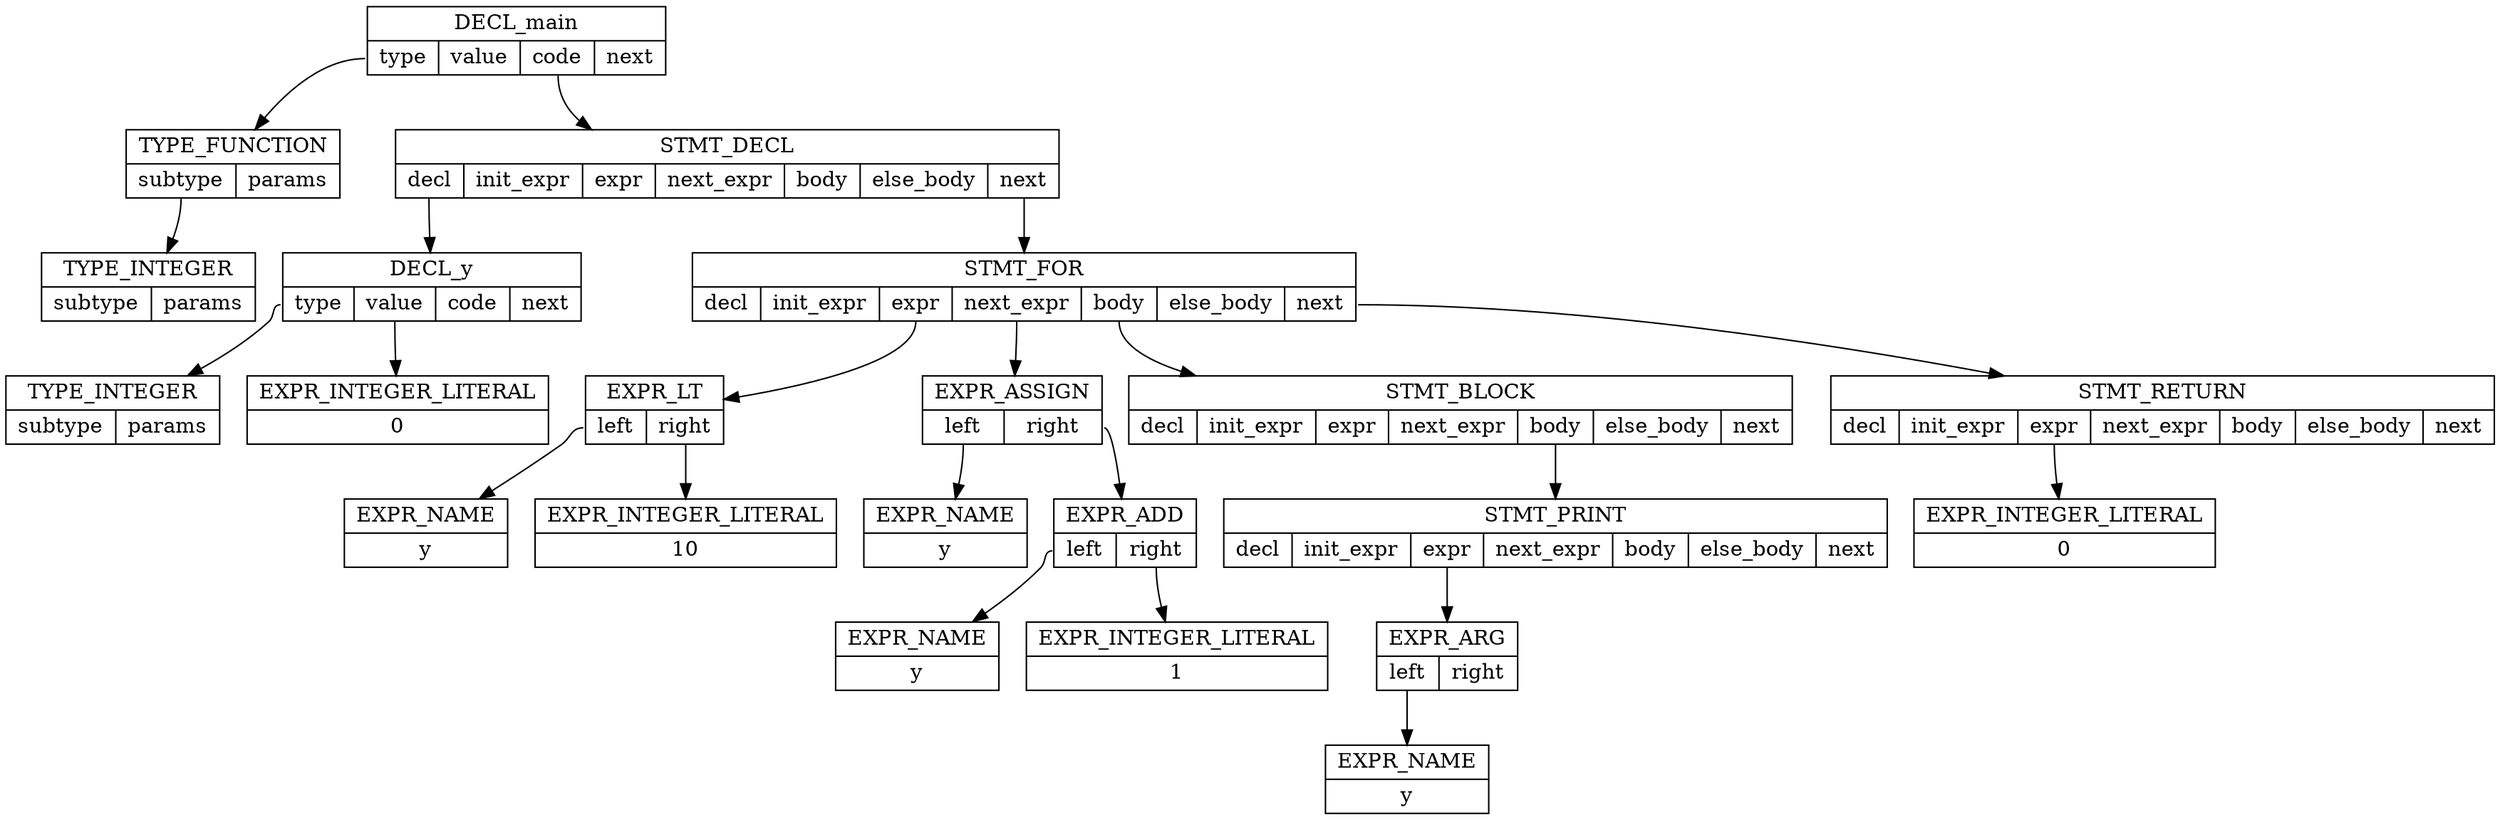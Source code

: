 digraph AST {

node [shape=record]

DECL_0 [label="{DECL_main | { <type> type | <value> value | <code> code | <next> next }}"];

TYPE_1 [label="{TYPE_FUNCTION| { <subtype> subtype | <params> params}}"];

SUBTYPE_1 [label="{TYPE_INTEGER | { <subtype> subtype | <params> params }}"];

TYPE_1:subtype -> SUBTYPE_1;

DECL_0:type -> TYPE_1;

STMT_2 [label="{STMT_DECL | { <decl> decl | <init_expr> init_expr | <expr> expr | <next_expr> next_expr | <body> body | <else_body> else_body | <next> next }}"];

DECL_3 [label="{DECL_y | { <type> type | <value> value | <code> code | <next> next }}"];

TYPE_4 [label="{TYPE_INTEGER| { <subtype> subtype | <params> params}}"];

DECL_3:type -> TYPE_4;

EXPR_4 [label="{EXPR_INTEGER_LITERAL | { 0 }}"];

DECL_3:value -> EXPR_4;

STMT_2:decl -> DECL_3;

STMT_5 [label="{STMT_FOR | { <decl> decl | <init_expr> init_expr | <expr> expr | <next_expr> next_expr | <body> body | <else_body> else_body | <next> next }}"];

EXPR_6 [label="{EXPR_LT | { <left> left | <right> right }}"];

EXPR_7 [label="{EXPR_NAME | { y }}"];

EXPR_6:left -> EXPR_7;

EXPR_8 [label="{EXPR_INTEGER_LITERAL | { 10 }}"];

EXPR_6:right -> EXPR_8;

STMT_5:expr -> EXPR_6;

EXPR_9 [label="{EXPR_ASSIGN | { <left> left | <right> right }}"];

EXPR_10 [label="{EXPR_NAME | { y }}"];

EXPR_9:left -> EXPR_10;

EXPR_11 [label="{EXPR_ADD | { <left> left | <right> right }}"];

EXPR_12 [label="{EXPR_NAME | { y }}"];

EXPR_11:left -> EXPR_12;

EXPR_13 [label="{EXPR_INTEGER_LITERAL | { 1 }}"];

EXPR_11:right -> EXPR_13;

EXPR_9:right -> EXPR_11;

STMT_5:next_expr -> EXPR_9;

STMT_14 [label="{STMT_BLOCK | { <decl> decl | <init_expr> init_expr | <expr> expr | <next_expr> next_expr | <body> body | <else_body> else_body | <next> next }}"];

STMT_15 [label="{STMT_PRINT | { <decl> decl | <init_expr> init_expr | <expr> expr | <next_expr> next_expr | <body> body | <else_body> else_body | <next> next }}"];

EXPR_16 [label="{EXPR_ARG | { <left> left | <right> right }}"];

EXPR_17 [label="{EXPR_NAME | { y }}"];

EXPR_16:left -> EXPR_17;

STMT_15:expr -> EXPR_16;

STMT_14:body -> STMT_15;

STMT_5:body -> STMT_14;

STMT_18 [label="{STMT_RETURN | { <decl> decl | <init_expr> init_expr | <expr> expr | <next_expr> next_expr | <body> body | <else_body> else_body | <next> next }}"];

EXPR_19 [label="{EXPR_INTEGER_LITERAL | { 0 }}"];

STMT_18:expr -> EXPR_19;

STMT_5:next -> STMT_18;

STMT_2:next -> STMT_5;

DECL_0:code -> STMT_2;

}

